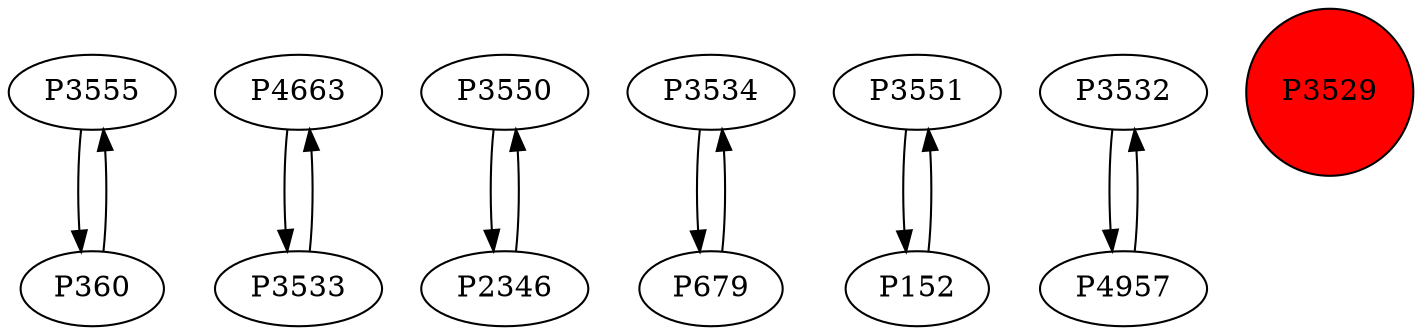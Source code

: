 digraph {
	P3555 -> P360
	P4663 -> P3533
	P360 -> P3555
	P3550 -> P2346
	P3534 -> P679
	P3551 -> P152
	P3532 -> P4957
	P4957 -> P3532
	P152 -> P3551
	P2346 -> P3550
	P3533 -> P4663
	P679 -> P3534
	P3529 [shape=circle]
	P3529 [style=filled]
	P3529 [fillcolor=red]
}